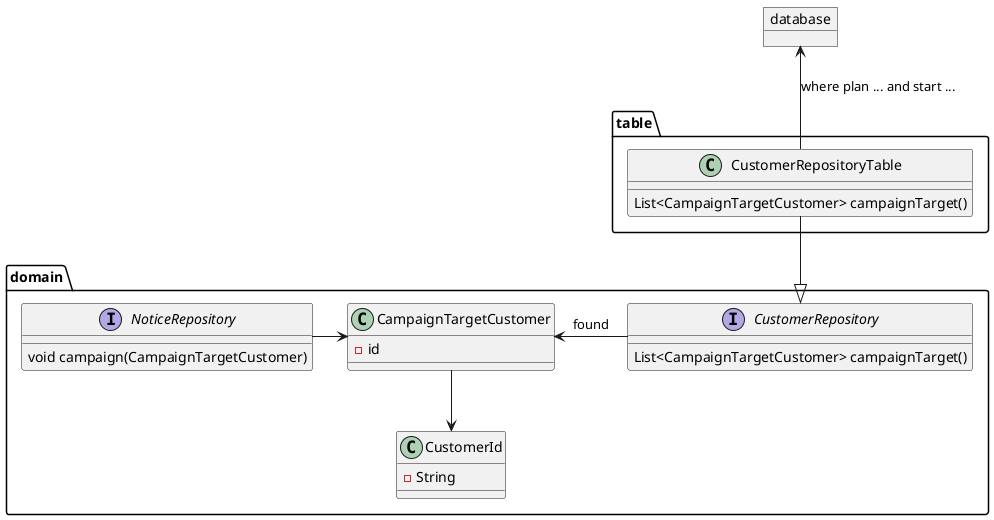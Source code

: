 @startuml

package domain {
  class CampaignTargetCustomer {
    - id
  }
  class CustomerId {
    - String
  }
  interface CustomerRepository {
    List<CampaignTargetCustomer> campaignTarget()
  }
  interface NoticeRepository {
    void campaign(CampaignTargetCustomer)
  }

  CampaignTargetCustomer -down-> CustomerId
  CustomerRepository -left-> CampaignTargetCustomer : found
  NoticeRepository -right-> CampaignTargetCustomer
}

package table {
  class CustomerRepositoryTable {
    List<CampaignTargetCustomer> campaignTarget()
  }
}

object database

CustomerRepositoryTable -down-|> CustomerRepository
CustomerRepositoryTable -up-> database : where plan ... and start ...

@enduml